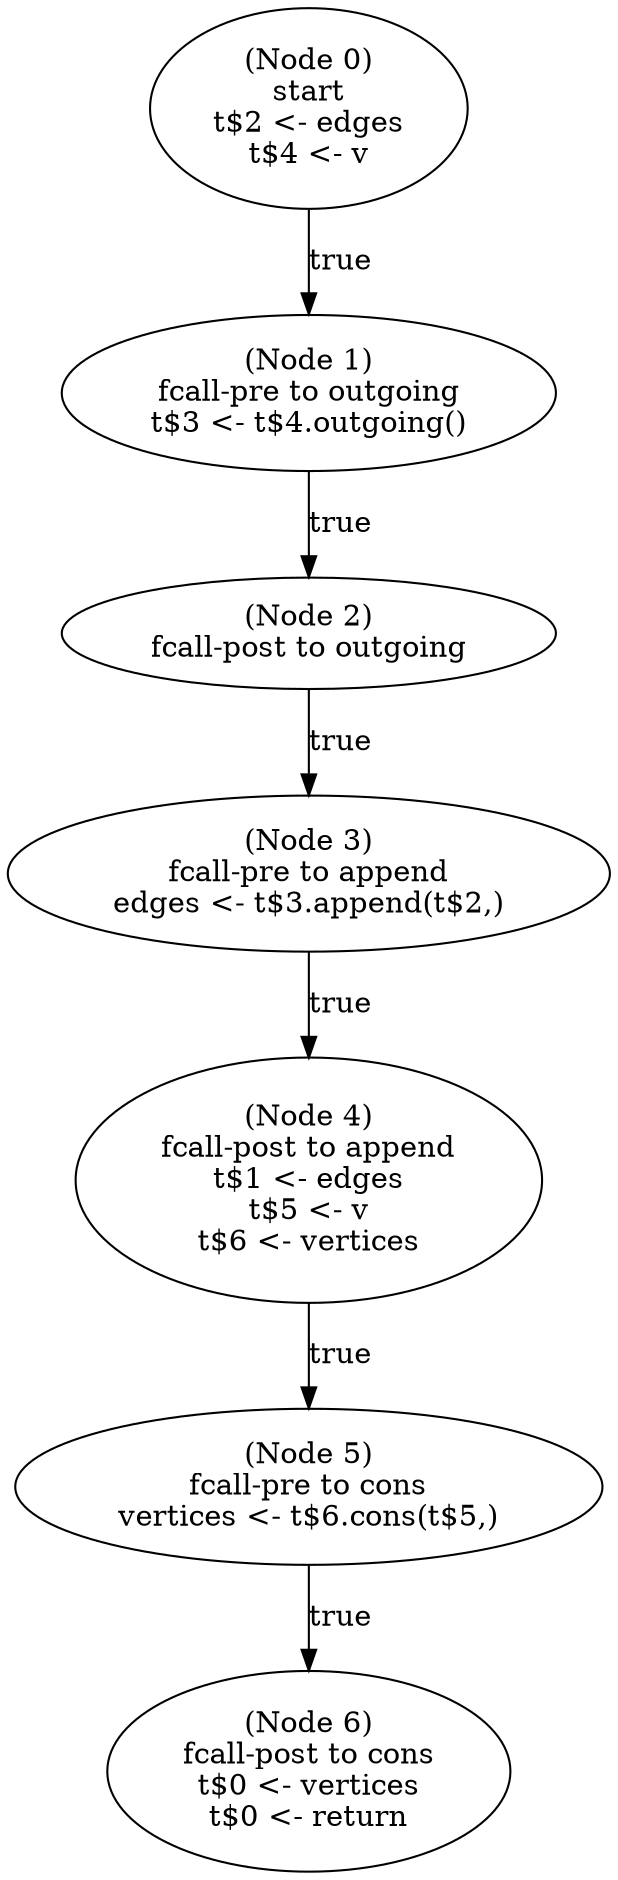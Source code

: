 digraph add_vertice_pre {
  n0 [label="(Node 0)\nstart\nt$2 <- edges\nt$4 <- v\n"];
 n0 -> n1 [label="true"];
  n1 [label="(Node 1)\nfcall-pre to outgoing\nt$3 <- t$4.outgoing()\n"];
 n1 -> n2 [label="true"];
  n2 [label="(Node 2)\nfcall-post to outgoing\n"];
 n2 -> n3 [label="true"];
  n3 [label="(Node 3)\nfcall-pre to append\nedges <- t$3.append(t$2,)\n"];
 n3 -> n4 [label="true"];
  n4 [label="(Node 4)\nfcall-post to append\nt$1 <- edges\nt$5 <- v\nt$6 <- vertices\n"];
 n4 -> n5 [label="true"];
  n5 [label="(Node 5)\nfcall-pre to cons\nvertices <- t$6.cons(t$5,)\n"];
 n5 -> n6 [label="true"];
  n6 [label="(Node 6)\nfcall-post to cons\nt$0 <- vertices\nt$0 <- return\n"];
}
